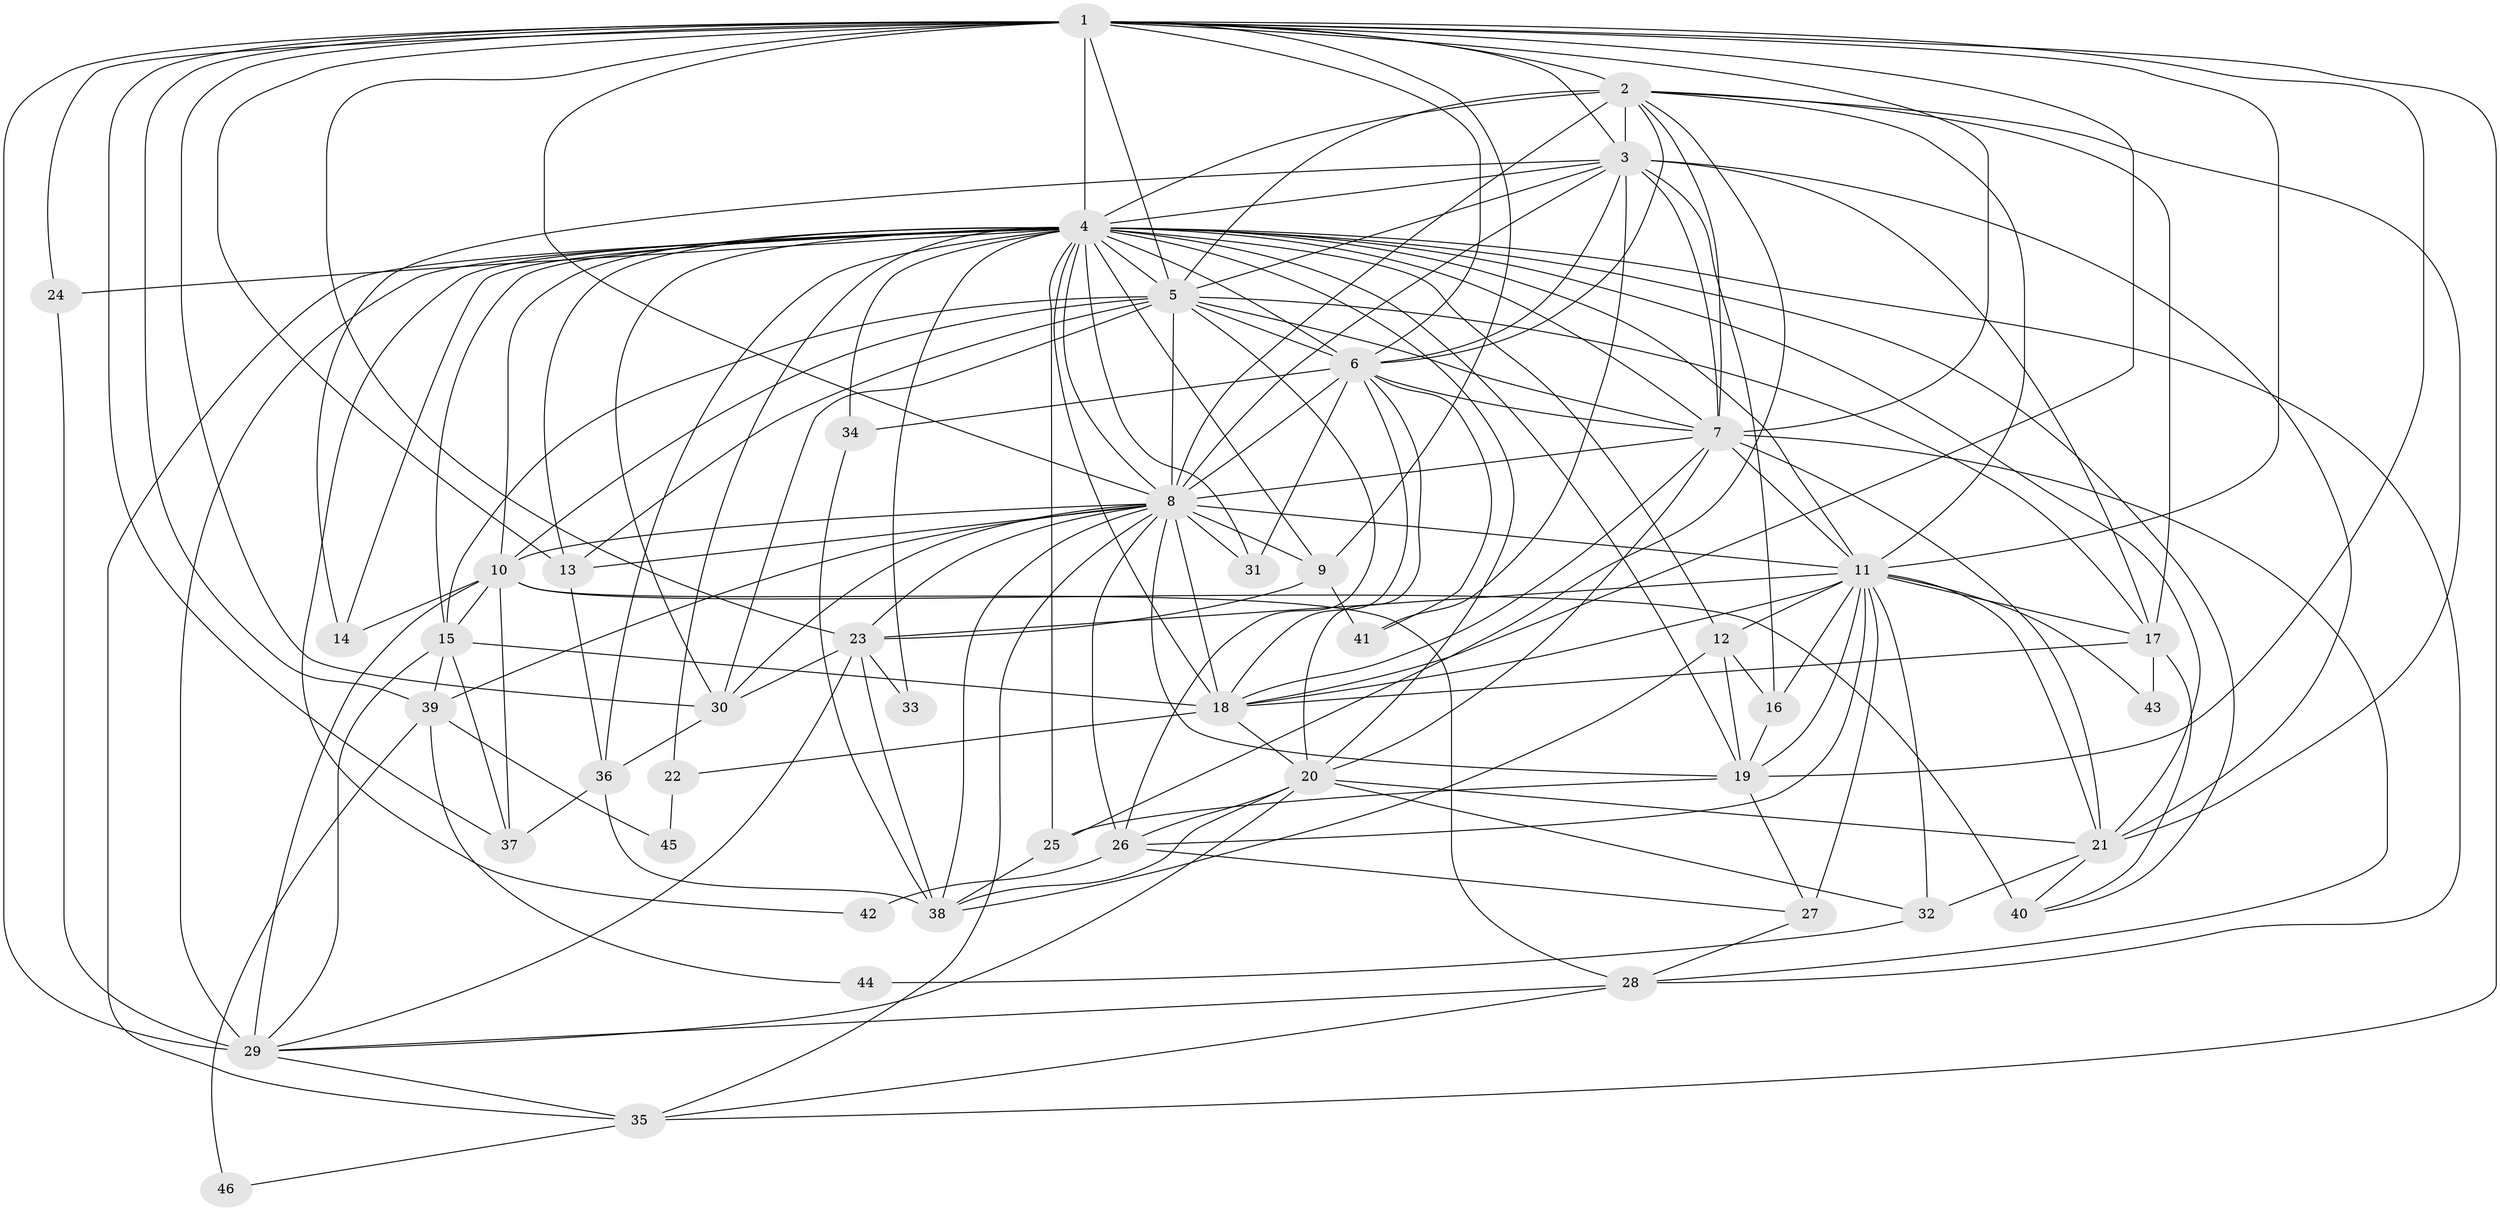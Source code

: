 // original degree distribution, {24: 0.013605442176870748, 17: 0.006802721088435374, 18: 0.006802721088435374, 27: 0.006802721088435374, 15: 0.006802721088435374, 22: 0.006802721088435374, 25: 0.006802721088435374, 36: 0.006802721088435374, 41: 0.006802721088435374, 4: 0.10204081632653061, 10: 0.006802721088435374, 2: 0.5578231292517006, 7: 0.034013605442176874, 5: 0.04081632653061224, 3: 0.17687074829931973, 6: 0.013605442176870748}
// Generated by graph-tools (version 1.1) at 2025/49/03/04/25 22:49:38]
// undirected, 46 vertices, 166 edges
graph export_dot {
  node [color=gray90,style=filled];
  1;
  2;
  3;
  4;
  5;
  6;
  7;
  8;
  9;
  10;
  11;
  12;
  13;
  14;
  15;
  16;
  17;
  18;
  19;
  20;
  21;
  22;
  23;
  24;
  25;
  26;
  27;
  28;
  29;
  30;
  31;
  32;
  33;
  34;
  35;
  36;
  37;
  38;
  39;
  40;
  41;
  42;
  43;
  44;
  45;
  46;
  1 -- 2 [weight=2.0];
  1 -- 3 [weight=2.0];
  1 -- 4 [weight=4.0];
  1 -- 5 [weight=2.0];
  1 -- 6 [weight=2.0];
  1 -- 7 [weight=2.0];
  1 -- 8 [weight=2.0];
  1 -- 9 [weight=1.0];
  1 -- 11 [weight=1.0];
  1 -- 13 [weight=1.0];
  1 -- 18 [weight=1.0];
  1 -- 19 [weight=1.0];
  1 -- 23 [weight=1.0];
  1 -- 24 [weight=2.0];
  1 -- 29 [weight=7.0];
  1 -- 30 [weight=1.0];
  1 -- 35 [weight=1.0];
  1 -- 37 [weight=1.0];
  1 -- 39 [weight=1.0];
  2 -- 3 [weight=1.0];
  2 -- 4 [weight=2.0];
  2 -- 5 [weight=3.0];
  2 -- 6 [weight=1.0];
  2 -- 7 [weight=2.0];
  2 -- 8 [weight=3.0];
  2 -- 11 [weight=1.0];
  2 -- 17 [weight=1.0];
  2 -- 21 [weight=1.0];
  2 -- 25 [weight=1.0];
  3 -- 4 [weight=2.0];
  3 -- 5 [weight=1.0];
  3 -- 6 [weight=2.0];
  3 -- 7 [weight=1.0];
  3 -- 8 [weight=1.0];
  3 -- 14 [weight=2.0];
  3 -- 16 [weight=3.0];
  3 -- 17 [weight=1.0];
  3 -- 21 [weight=1.0];
  3 -- 41 [weight=1.0];
  4 -- 5 [weight=2.0];
  4 -- 6 [weight=3.0];
  4 -- 7 [weight=2.0];
  4 -- 8 [weight=2.0];
  4 -- 9 [weight=2.0];
  4 -- 10 [weight=1.0];
  4 -- 11 [weight=3.0];
  4 -- 12 [weight=2.0];
  4 -- 13 [weight=1.0];
  4 -- 14 [weight=1.0];
  4 -- 15 [weight=4.0];
  4 -- 18 [weight=1.0];
  4 -- 19 [weight=1.0];
  4 -- 20 [weight=3.0];
  4 -- 21 [weight=2.0];
  4 -- 22 [weight=1.0];
  4 -- 24 [weight=1.0];
  4 -- 25 [weight=3.0];
  4 -- 28 [weight=1.0];
  4 -- 29 [weight=2.0];
  4 -- 30 [weight=1.0];
  4 -- 31 [weight=1.0];
  4 -- 33 [weight=2.0];
  4 -- 34 [weight=2.0];
  4 -- 35 [weight=1.0];
  4 -- 36 [weight=1.0];
  4 -- 40 [weight=1.0];
  4 -- 42 [weight=1.0];
  5 -- 6 [weight=1.0];
  5 -- 7 [weight=1.0];
  5 -- 8 [weight=1.0];
  5 -- 10 [weight=1.0];
  5 -- 13 [weight=1.0];
  5 -- 15 [weight=7.0];
  5 -- 17 [weight=1.0];
  5 -- 26 [weight=1.0];
  5 -- 30 [weight=1.0];
  6 -- 7 [weight=1.0];
  6 -- 8 [weight=1.0];
  6 -- 18 [weight=1.0];
  6 -- 20 [weight=7.0];
  6 -- 31 [weight=1.0];
  6 -- 34 [weight=1.0];
  6 -- 41 [weight=1.0];
  7 -- 8 [weight=1.0];
  7 -- 11 [weight=2.0];
  7 -- 18 [weight=1.0];
  7 -- 20 [weight=1.0];
  7 -- 21 [weight=8.0];
  7 -- 28 [weight=1.0];
  8 -- 9 [weight=1.0];
  8 -- 10 [weight=1.0];
  8 -- 11 [weight=15.0];
  8 -- 13 [weight=1.0];
  8 -- 18 [weight=1.0];
  8 -- 19 [weight=1.0];
  8 -- 23 [weight=1.0];
  8 -- 26 [weight=2.0];
  8 -- 30 [weight=1.0];
  8 -- 31 [weight=1.0];
  8 -- 35 [weight=1.0];
  8 -- 38 [weight=1.0];
  8 -- 39 [weight=1.0];
  9 -- 23 [weight=1.0];
  9 -- 41 [weight=1.0];
  10 -- 14 [weight=1.0];
  10 -- 15 [weight=1.0];
  10 -- 28 [weight=1.0];
  10 -- 29 [weight=1.0];
  10 -- 37 [weight=1.0];
  10 -- 40 [weight=3.0];
  11 -- 12 [weight=1.0];
  11 -- 16 [weight=1.0];
  11 -- 17 [weight=2.0];
  11 -- 18 [weight=2.0];
  11 -- 19 [weight=1.0];
  11 -- 21 [weight=2.0];
  11 -- 23 [weight=1.0];
  11 -- 26 [weight=1.0];
  11 -- 27 [weight=3.0];
  11 -- 32 [weight=1.0];
  11 -- 43 [weight=1.0];
  12 -- 16 [weight=1.0];
  12 -- 19 [weight=1.0];
  12 -- 38 [weight=1.0];
  13 -- 36 [weight=1.0];
  15 -- 18 [weight=1.0];
  15 -- 29 [weight=1.0];
  15 -- 37 [weight=1.0];
  15 -- 39 [weight=2.0];
  16 -- 19 [weight=1.0];
  17 -- 18 [weight=1.0];
  17 -- 40 [weight=1.0];
  17 -- 43 [weight=1.0];
  18 -- 20 [weight=1.0];
  18 -- 22 [weight=1.0];
  19 -- 25 [weight=1.0];
  19 -- 27 [weight=1.0];
  20 -- 21 [weight=1.0];
  20 -- 26 [weight=1.0];
  20 -- 29 [weight=1.0];
  20 -- 32 [weight=1.0];
  20 -- 38 [weight=1.0];
  21 -- 32 [weight=1.0];
  21 -- 40 [weight=1.0];
  22 -- 45 [weight=1.0];
  23 -- 29 [weight=1.0];
  23 -- 30 [weight=1.0];
  23 -- 33 [weight=1.0];
  23 -- 38 [weight=1.0];
  24 -- 29 [weight=1.0];
  25 -- 38 [weight=1.0];
  26 -- 27 [weight=1.0];
  26 -- 42 [weight=2.0];
  27 -- 28 [weight=1.0];
  28 -- 29 [weight=1.0];
  28 -- 35 [weight=1.0];
  29 -- 35 [weight=1.0];
  30 -- 36 [weight=1.0];
  32 -- 44 [weight=1.0];
  34 -- 38 [weight=1.0];
  35 -- 46 [weight=1.0];
  36 -- 37 [weight=1.0];
  36 -- 38 [weight=1.0];
  39 -- 44 [weight=1.0];
  39 -- 45 [weight=1.0];
  39 -- 46 [weight=1.0];
}
